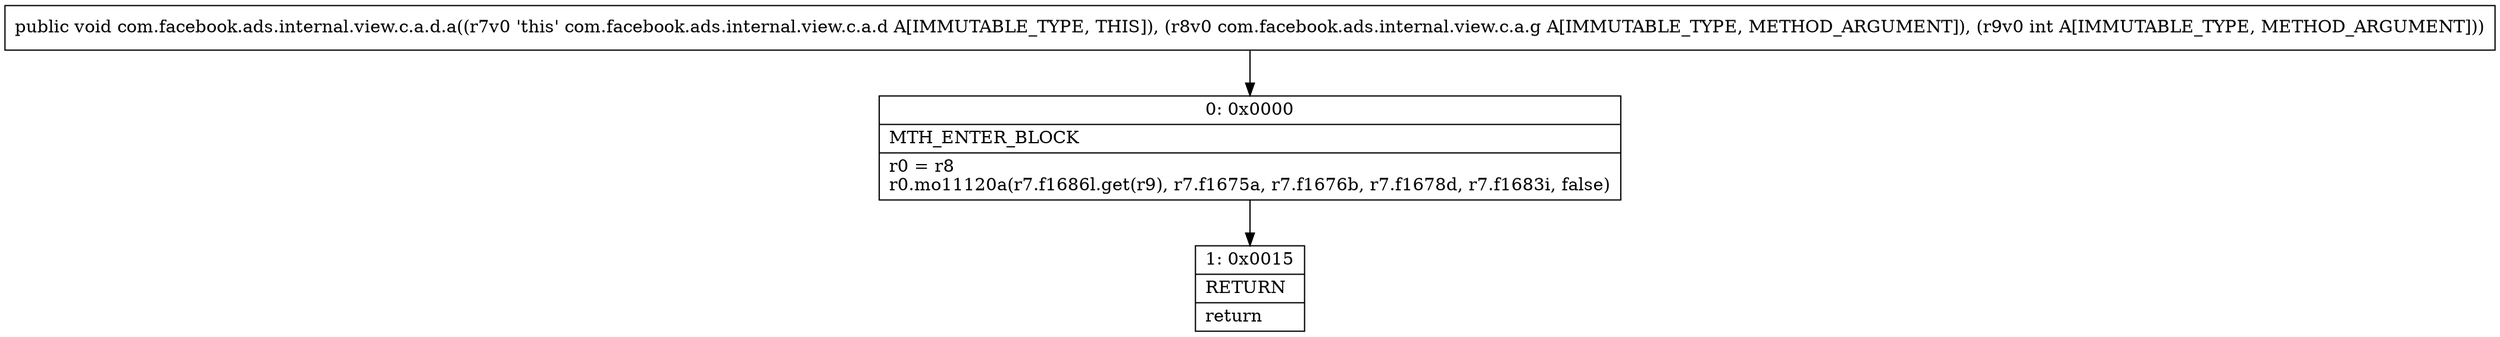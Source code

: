 digraph "CFG forcom.facebook.ads.internal.view.c.a.d.a(Lcom\/facebook\/ads\/internal\/view\/c\/a\/g;I)V" {
Node_0 [shape=record,label="{0\:\ 0x0000|MTH_ENTER_BLOCK\l|r0 = r8\lr0.mo11120a(r7.f1686l.get(r9), r7.f1675a, r7.f1676b, r7.f1678d, r7.f1683i, false)\l}"];
Node_1 [shape=record,label="{1\:\ 0x0015|RETURN\l|return\l}"];
MethodNode[shape=record,label="{public void com.facebook.ads.internal.view.c.a.d.a((r7v0 'this' com.facebook.ads.internal.view.c.a.d A[IMMUTABLE_TYPE, THIS]), (r8v0 com.facebook.ads.internal.view.c.a.g A[IMMUTABLE_TYPE, METHOD_ARGUMENT]), (r9v0 int A[IMMUTABLE_TYPE, METHOD_ARGUMENT])) }"];
MethodNode -> Node_0;
Node_0 -> Node_1;
}

